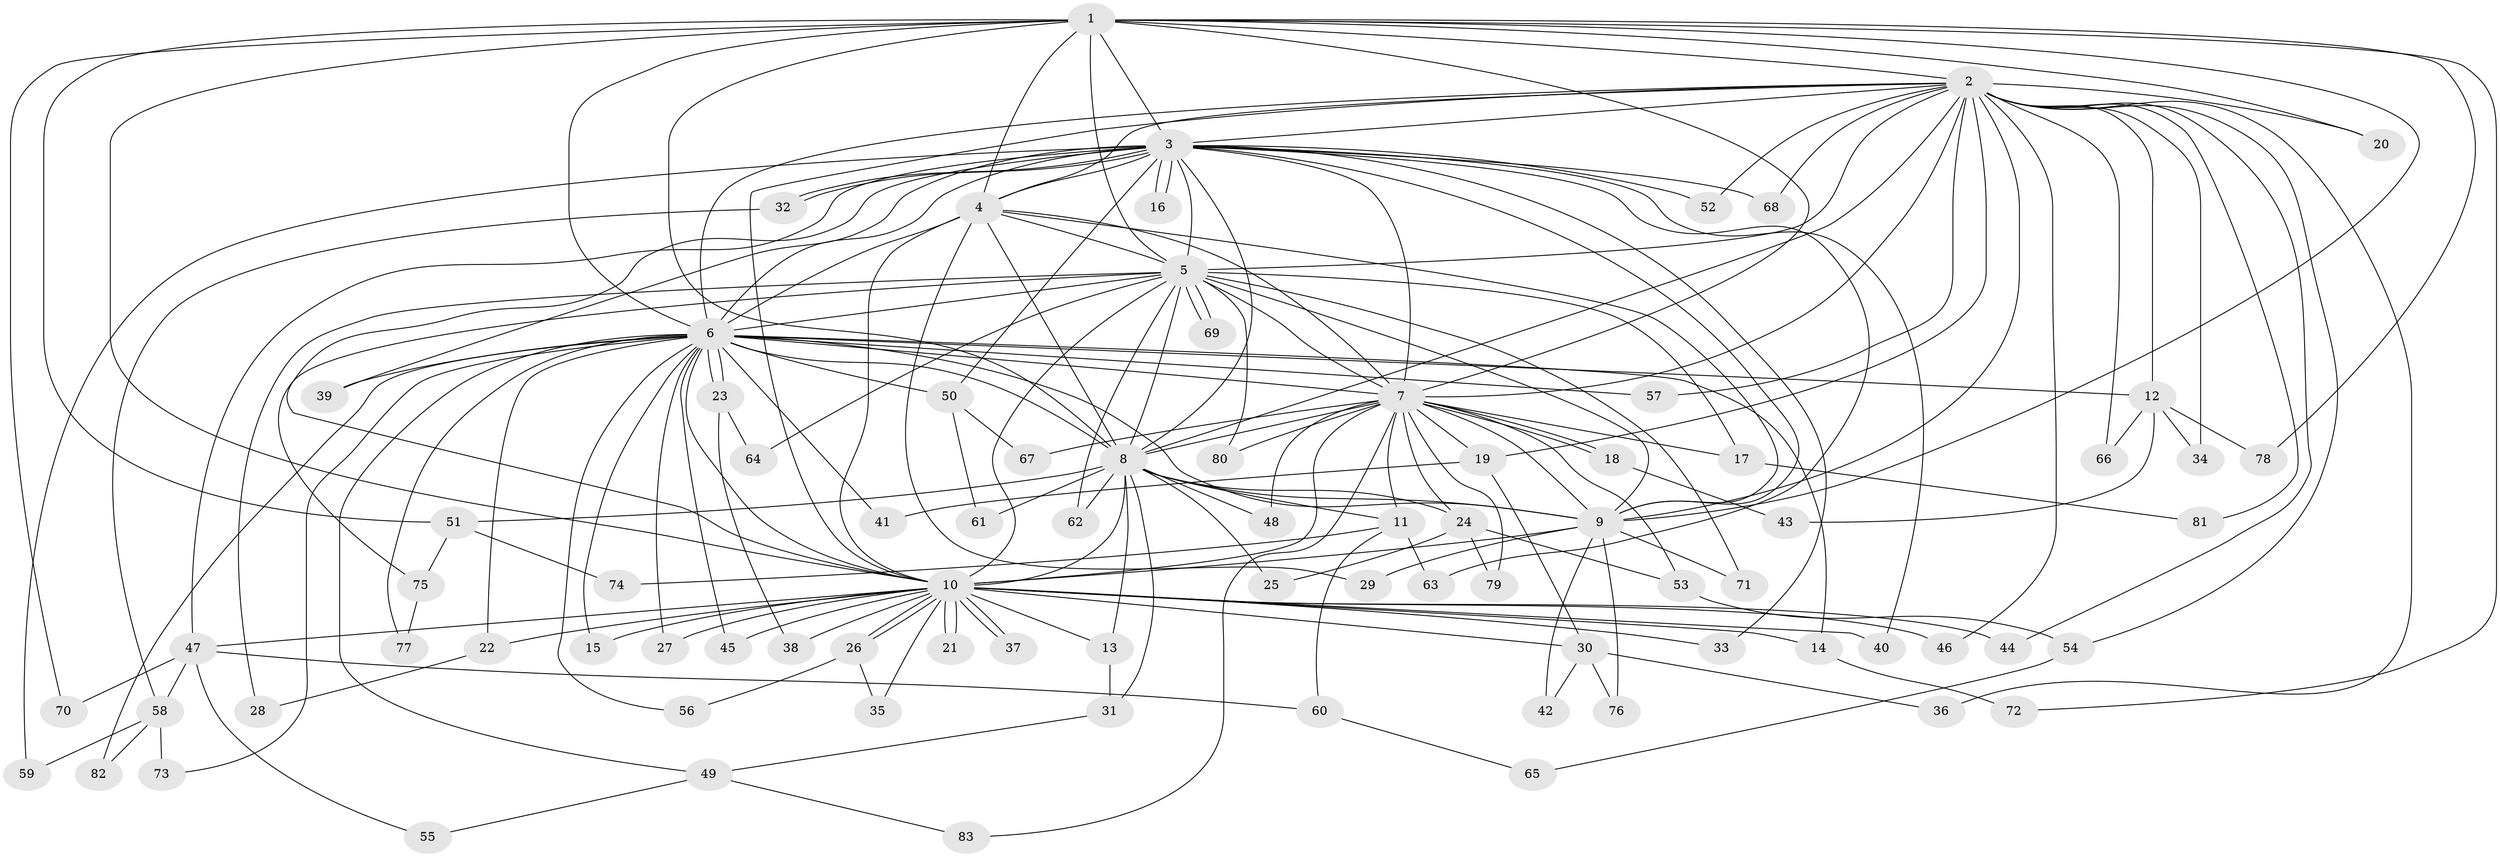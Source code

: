 // coarse degree distribution, {1: 0.875, 2: 0.041666666666666664, 19: 0.041666666666666664, 6: 0.041666666666666664}
// Generated by graph-tools (version 1.1) at 2025/48/03/04/25 21:48:56]
// undirected, 83 vertices, 191 edges
graph export_dot {
graph [start="1"]
  node [color=gray90,style=filled];
  1;
  2;
  3;
  4;
  5;
  6;
  7;
  8;
  9;
  10;
  11;
  12;
  13;
  14;
  15;
  16;
  17;
  18;
  19;
  20;
  21;
  22;
  23;
  24;
  25;
  26;
  27;
  28;
  29;
  30;
  31;
  32;
  33;
  34;
  35;
  36;
  37;
  38;
  39;
  40;
  41;
  42;
  43;
  44;
  45;
  46;
  47;
  48;
  49;
  50;
  51;
  52;
  53;
  54;
  55;
  56;
  57;
  58;
  59;
  60;
  61;
  62;
  63;
  64;
  65;
  66;
  67;
  68;
  69;
  70;
  71;
  72;
  73;
  74;
  75;
  76;
  77;
  78;
  79;
  80;
  81;
  82;
  83;
  1 -- 2;
  1 -- 3;
  1 -- 4;
  1 -- 5;
  1 -- 6;
  1 -- 7;
  1 -- 8;
  1 -- 9;
  1 -- 10;
  1 -- 20;
  1 -- 51;
  1 -- 70;
  1 -- 72;
  1 -- 78;
  2 -- 3;
  2 -- 4;
  2 -- 5;
  2 -- 6;
  2 -- 7;
  2 -- 8;
  2 -- 9;
  2 -- 10;
  2 -- 12;
  2 -- 19;
  2 -- 20;
  2 -- 34;
  2 -- 36;
  2 -- 44;
  2 -- 46;
  2 -- 52;
  2 -- 54;
  2 -- 57;
  2 -- 66;
  2 -- 68;
  2 -- 81;
  3 -- 4;
  3 -- 5;
  3 -- 6;
  3 -- 7;
  3 -- 8;
  3 -- 9;
  3 -- 10;
  3 -- 16;
  3 -- 16;
  3 -- 32;
  3 -- 32;
  3 -- 33;
  3 -- 39;
  3 -- 40;
  3 -- 47;
  3 -- 50;
  3 -- 52;
  3 -- 59;
  3 -- 63;
  3 -- 68;
  4 -- 5;
  4 -- 6;
  4 -- 7;
  4 -- 8;
  4 -- 9;
  4 -- 10;
  4 -- 29;
  5 -- 6;
  5 -- 7;
  5 -- 8;
  5 -- 9;
  5 -- 10;
  5 -- 17;
  5 -- 28;
  5 -- 62;
  5 -- 64;
  5 -- 69;
  5 -- 69;
  5 -- 71;
  5 -- 75;
  5 -- 80;
  6 -- 7;
  6 -- 8;
  6 -- 9;
  6 -- 10;
  6 -- 12;
  6 -- 14;
  6 -- 15;
  6 -- 22;
  6 -- 23;
  6 -- 23;
  6 -- 27;
  6 -- 39;
  6 -- 41;
  6 -- 45;
  6 -- 49;
  6 -- 50;
  6 -- 56;
  6 -- 57;
  6 -- 73;
  6 -- 77;
  6 -- 82;
  7 -- 8;
  7 -- 9;
  7 -- 10;
  7 -- 11;
  7 -- 17;
  7 -- 18;
  7 -- 18;
  7 -- 19;
  7 -- 24;
  7 -- 48;
  7 -- 53;
  7 -- 67;
  7 -- 79;
  7 -- 80;
  7 -- 83;
  8 -- 9;
  8 -- 10;
  8 -- 11;
  8 -- 13;
  8 -- 24;
  8 -- 25;
  8 -- 31;
  8 -- 48;
  8 -- 51;
  8 -- 61;
  8 -- 62;
  9 -- 10;
  9 -- 29;
  9 -- 42;
  9 -- 71;
  9 -- 76;
  10 -- 13;
  10 -- 14;
  10 -- 15;
  10 -- 21;
  10 -- 21;
  10 -- 22;
  10 -- 26;
  10 -- 26;
  10 -- 27;
  10 -- 30;
  10 -- 33;
  10 -- 35;
  10 -- 37;
  10 -- 37;
  10 -- 38;
  10 -- 40;
  10 -- 44;
  10 -- 45;
  10 -- 46;
  10 -- 47;
  11 -- 60;
  11 -- 63;
  11 -- 74;
  12 -- 34;
  12 -- 43;
  12 -- 66;
  12 -- 78;
  13 -- 31;
  14 -- 72;
  17 -- 81;
  18 -- 43;
  19 -- 30;
  19 -- 41;
  22 -- 28;
  23 -- 38;
  23 -- 64;
  24 -- 25;
  24 -- 53;
  24 -- 79;
  26 -- 35;
  26 -- 56;
  30 -- 36;
  30 -- 42;
  30 -- 76;
  31 -- 49;
  32 -- 58;
  47 -- 55;
  47 -- 58;
  47 -- 60;
  47 -- 70;
  49 -- 55;
  49 -- 83;
  50 -- 61;
  50 -- 67;
  51 -- 74;
  51 -- 75;
  53 -- 54;
  54 -- 65;
  58 -- 59;
  58 -- 73;
  58 -- 82;
  60 -- 65;
  75 -- 77;
}

